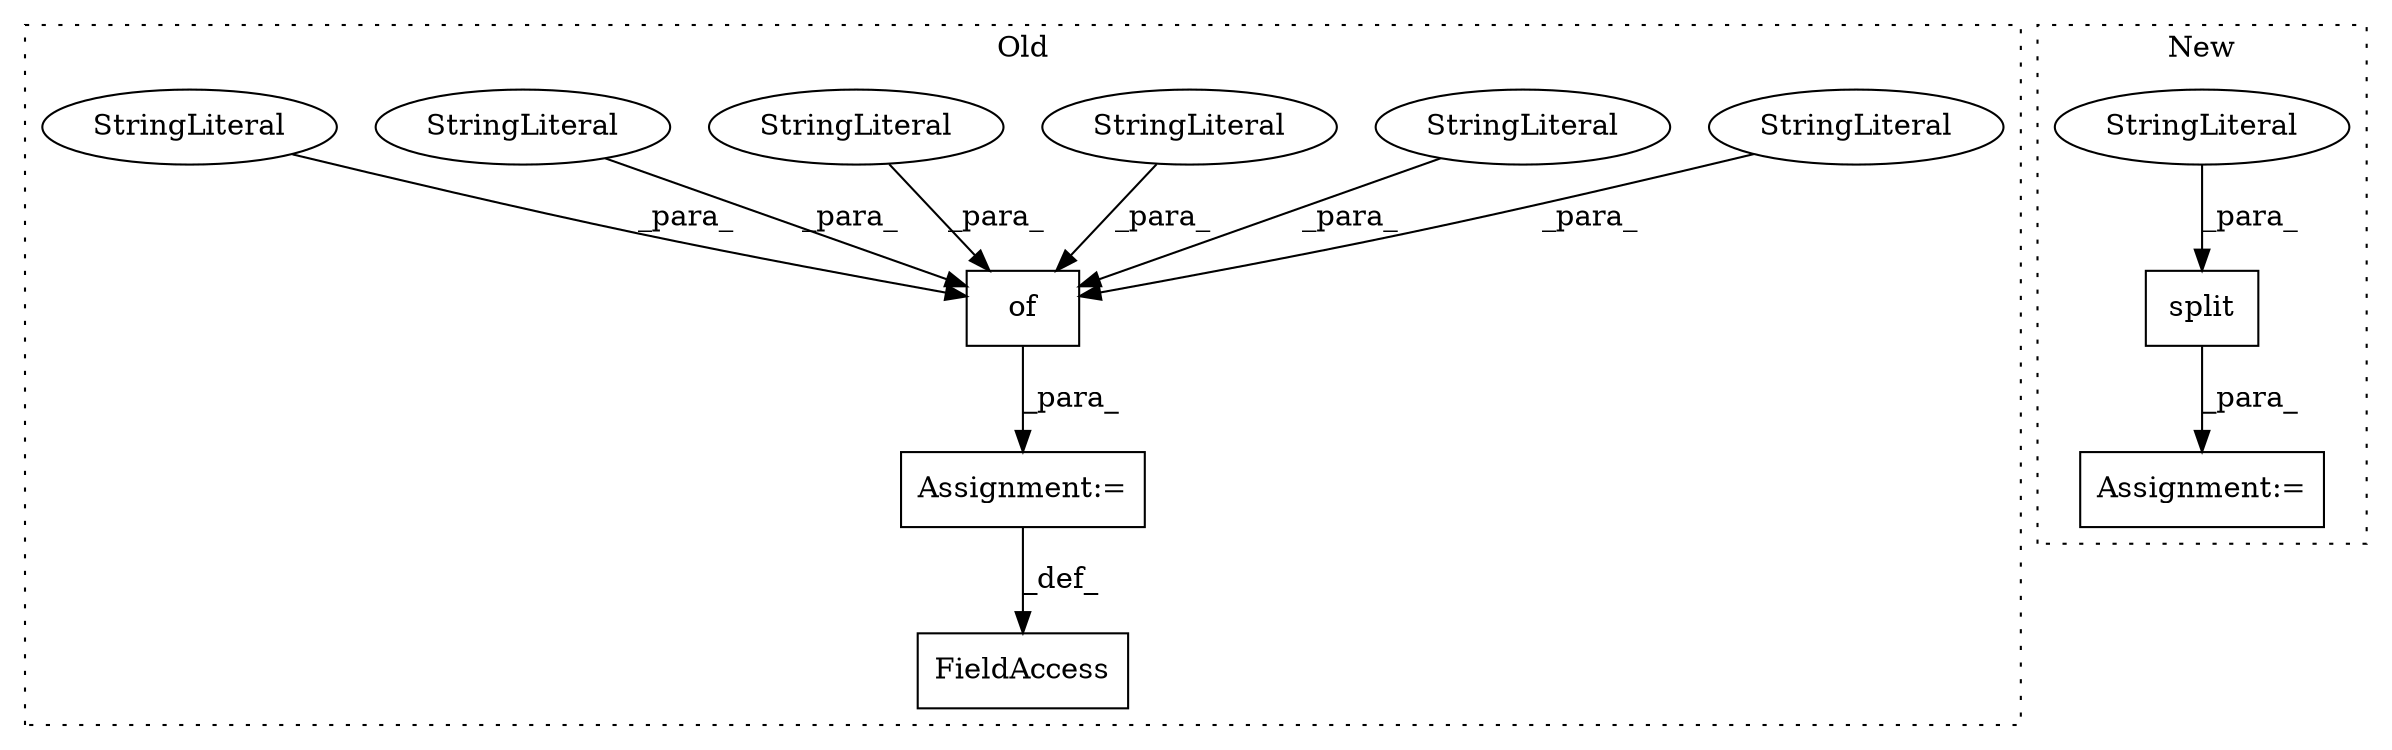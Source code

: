 digraph G {
subgraph cluster0 {
1 [label="of" a="32" s="6904,7031" l="3,1" shape="box"];
5 [label="StringLiteral" a="45" s="7010" l="15" shape="ellipse"];
6 [label="StringLiteral" a="45" s="6985" l="18" shape="ellipse"];
7 [label="StringLiteral" a="45" s="6950" l="14" shape="ellipse"];
8 [label="StringLiteral" a="45" s="6907" l="16" shape="ellipse"];
9 [label="StringLiteral" a="45" s="6968" l="11" shape="ellipse"];
10 [label="StringLiteral" a="45" s="6929" l="14" shape="ellipse"];
11 [label="FieldAccess" a="22" s="7038" l="17" shape="box"];
12 [label="Assignment:=" a="7" s="7055" l="1" shape="box"];
label = "Old";
style="dotted";
}
subgraph cluster1 {
2 [label="split" a="32" s="9896,9906" l="6,1" shape="box"];
3 [label="StringLiteral" a="45" s="9902" l="4" shape="ellipse"];
4 [label="Assignment:=" a="7" s="9854" l="1" shape="box"];
label = "New";
style="dotted";
}
1 -> 12 [label="_para_"];
2 -> 4 [label="_para_"];
3 -> 2 [label="_para_"];
5 -> 1 [label="_para_"];
6 -> 1 [label="_para_"];
7 -> 1 [label="_para_"];
8 -> 1 [label="_para_"];
9 -> 1 [label="_para_"];
10 -> 1 [label="_para_"];
12 -> 11 [label="_def_"];
}